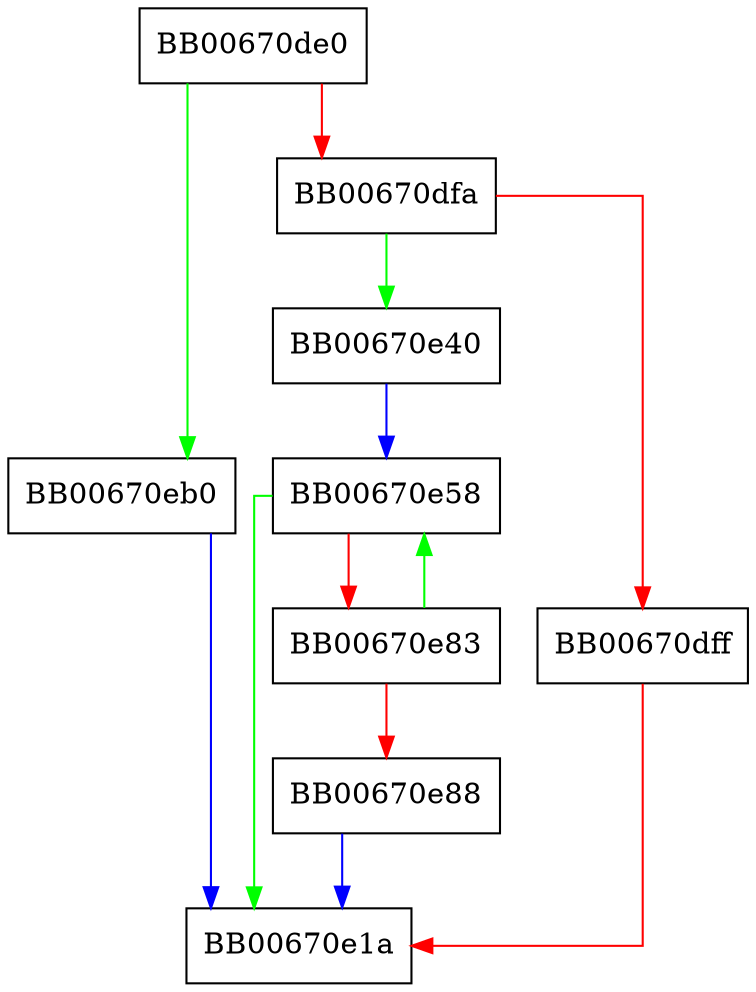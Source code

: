 digraph ossl_ipaddr_to_asc {
  node [shape="box"];
  graph [splines=ortho];
  BB00670de0 -> BB00670eb0 [color="green"];
  BB00670de0 -> BB00670dfa [color="red"];
  BB00670dfa -> BB00670e40 [color="green"];
  BB00670dfa -> BB00670dff [color="red"];
  BB00670dff -> BB00670e1a [color="red"];
  BB00670e40 -> BB00670e58 [color="blue"];
  BB00670e58 -> BB00670e1a [color="green"];
  BB00670e58 -> BB00670e83 [color="red"];
  BB00670e83 -> BB00670e58 [color="green"];
  BB00670e83 -> BB00670e88 [color="red"];
  BB00670e88 -> BB00670e1a [color="blue"];
  BB00670eb0 -> BB00670e1a [color="blue"];
}